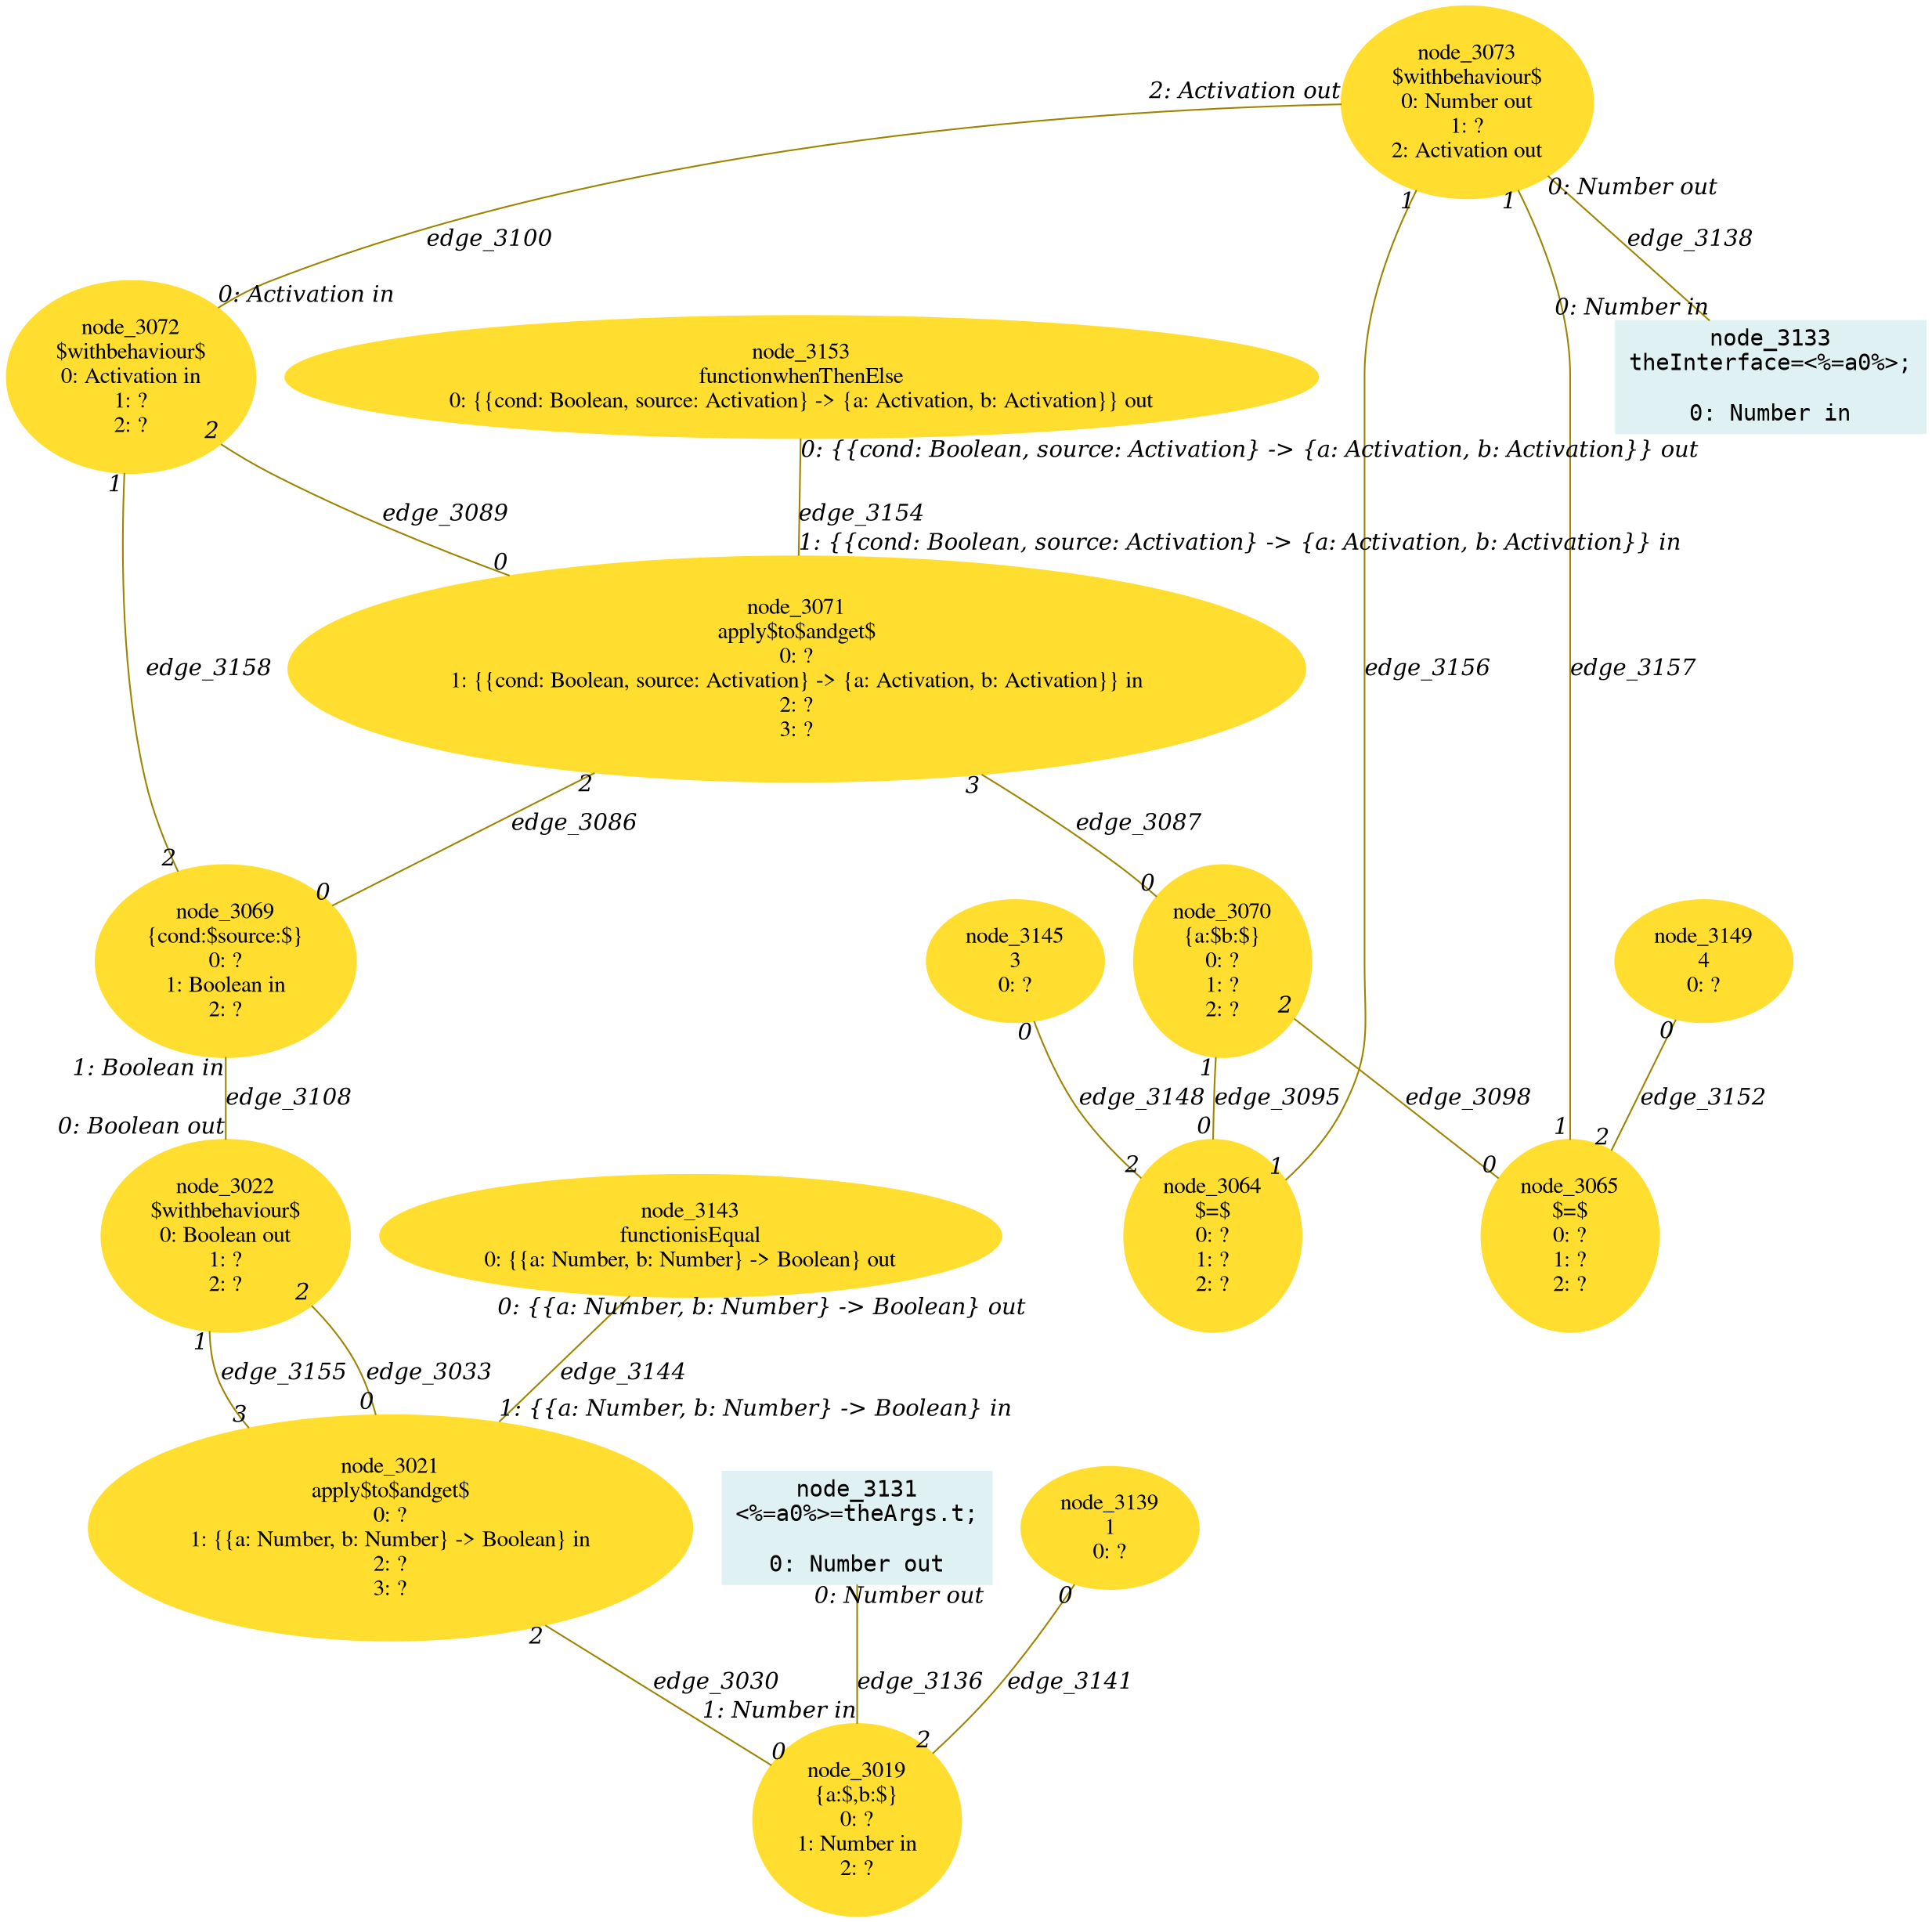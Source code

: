 digraph g{node_3019 [shape="ellipse", style="filled", color="#ffde2f", fontname="Times", label="node_3019
{a:$,b:$}
0: ?
1: Number in
2: ?" ]
node_3021 [shape="ellipse", style="filled", color="#ffde2f", fontname="Times", label="node_3021
apply$to$andget$
0: ?
1: {{a: Number, b: Number} -> Boolean} in
2: ?
3: ?" ]
node_3022 [shape="ellipse", style="filled", color="#ffde2f", fontname="Times", label="node_3022
$withbehaviour$
0: Boolean out
1: ?
2: ?" ]
node_3064 [shape="ellipse", style="filled", color="#ffde2f", fontname="Times", label="node_3064
$=$
0: ?
1: ?
2: ?" ]
node_3065 [shape="ellipse", style="filled", color="#ffde2f", fontname="Times", label="node_3065
$=$
0: ?
1: ?
2: ?" ]
node_3069 [shape="ellipse", style="filled", color="#ffde2f", fontname="Times", label="node_3069
{cond:$source:$}
0: ?
1: Boolean in
2: ?" ]
node_3070 [shape="ellipse", style="filled", color="#ffde2f", fontname="Times", label="node_3070
{a:$b:$}
0: ?
1: ?
2: ?" ]
node_3071 [shape="ellipse", style="filled", color="#ffde2f", fontname="Times", label="node_3071
apply$to$andget$
0: ?
1: {{cond: Boolean, source: Activation} -> {a: Activation, b: Activation}} in
2: ?
3: ?" ]
node_3072 [shape="ellipse", style="filled", color="#ffde2f", fontname="Times", label="node_3072
$withbehaviour$
0: Activation in
1: ?
2: ?" ]
node_3073 [shape="ellipse", style="filled", color="#ffde2f", fontname="Times", label="node_3073
$withbehaviour$
0: Number out
1: ?
2: Activation out" ]
node_3131 [shape="box", style="filled", color="#dff1f2", fontname="Courier", label="node_3131
<%=a0%>=theArgs.t;

0: Number out" ]
node_3133 [shape="box", style="filled", color="#dff1f2", fontname="Courier", label="node_3133
theInterface=<%=a0%>;

0: Number in" ]
node_3139 [shape="ellipse", style="filled", color="#ffde2f", fontname="Times", label="node_3139
1
0: ?" ]
node_3143 [shape="ellipse", style="filled", color="#ffde2f", fontname="Times", label="node_3143
functionisEqual
0: {{a: Number, b: Number} -> Boolean} out" ]
node_3145 [shape="ellipse", style="filled", color="#ffde2f", fontname="Times", label="node_3145
3
0: ?" ]
node_3149 [shape="ellipse", style="filled", color="#ffde2f", fontname="Times", label="node_3149
4
0: ?" ]
node_3153 [shape="ellipse", style="filled", color="#ffde2f", fontname="Times", label="node_3153
functionwhenThenElse
0: {{cond: Boolean, source: Activation} -> {a: Activation, b: Activation}} out" ]
node_3021 -> node_3019 [dir=none, arrowHead=none, fontname="Times-Italic", arrowsize=1, color="#9d8400", label="edge_3030",  headlabel="0", taillabel="2" ]
node_3022 -> node_3021 [dir=none, arrowHead=none, fontname="Times-Italic", arrowsize=1, color="#9d8400", label="edge_3033",  headlabel="0", taillabel="2" ]
node_3071 -> node_3069 [dir=none, arrowHead=none, fontname="Times-Italic", arrowsize=1, color="#9d8400", label="edge_3086",  headlabel="0", taillabel="2" ]
node_3071 -> node_3070 [dir=none, arrowHead=none, fontname="Times-Italic", arrowsize=1, color="#9d8400", label="edge_3087",  headlabel="0", taillabel="3" ]
node_3072 -> node_3071 [dir=none, arrowHead=none, fontname="Times-Italic", arrowsize=1, color="#9d8400", label="edge_3089",  headlabel="0", taillabel="2" ]
node_3070 -> node_3064 [dir=none, arrowHead=none, fontname="Times-Italic", arrowsize=1, color="#9d8400", label="edge_3095",  headlabel="0", taillabel="1" ]
node_3070 -> node_3065 [dir=none, arrowHead=none, fontname="Times-Italic", arrowsize=1, color="#9d8400", label="edge_3098",  headlabel="0", taillabel="2" ]
node_3073 -> node_3072 [dir=none, arrowHead=none, fontname="Times-Italic", arrowsize=1, color="#9d8400", label="edge_3100",  headlabel="0: Activation in", taillabel="2: Activation out" ]
node_3069 -> node_3022 [dir=none, arrowHead=none, fontname="Times-Italic", arrowsize=1, color="#9d8400", label="edge_3108",  headlabel="0: Boolean out", taillabel="1: Boolean in" ]
node_3131 -> node_3019 [dir=none, arrowHead=none, fontname="Times-Italic", arrowsize=1, color="#9d8400", label="edge_3136",  headlabel="1: Number in", taillabel="0: Number out" ]
node_3073 -> node_3133 [dir=none, arrowHead=none, fontname="Times-Italic", arrowsize=1, color="#9d8400", label="edge_3138",  headlabel="0: Number in", taillabel="0: Number out" ]
node_3139 -> node_3019 [dir=none, arrowHead=none, fontname="Times-Italic", arrowsize=1, color="#9d8400", label="edge_3141",  headlabel="2", taillabel="0" ]
node_3143 -> node_3021 [dir=none, arrowHead=none, fontname="Times-Italic", arrowsize=1, color="#9d8400", label="edge_3144",  headlabel="1: {{a: Number, b: Number} -> Boolean} in", taillabel="0: {{a: Number, b: Number} -> Boolean} out" ]
node_3145 -> node_3064 [dir=none, arrowHead=none, fontname="Times-Italic", arrowsize=1, color="#9d8400", label="edge_3148",  headlabel="2", taillabel="0" ]
node_3149 -> node_3065 [dir=none, arrowHead=none, fontname="Times-Italic", arrowsize=1, color="#9d8400", label="edge_3152",  headlabel="2", taillabel="0" ]
node_3153 -> node_3071 [dir=none, arrowHead=none, fontname="Times-Italic", arrowsize=1, color="#9d8400", label="edge_3154",  headlabel="1: {{cond: Boolean, source: Activation} -> {a: Activation, b: Activation}} in", taillabel="0: {{cond: Boolean, source: Activation} -> {a: Activation, b: Activation}} out" ]
node_3022 -> node_3021 [dir=none, arrowHead=none, fontname="Times-Italic", arrowsize=1, color="#9d8400", label="edge_3155",  headlabel="3", taillabel="1" ]
node_3073 -> node_3064 [dir=none, arrowHead=none, fontname="Times-Italic", arrowsize=1, color="#9d8400", label="edge_3156",  headlabel="1", taillabel="1" ]
node_3073 -> node_3065 [dir=none, arrowHead=none, fontname="Times-Italic", arrowsize=1, color="#9d8400", label="edge_3157",  headlabel="1", taillabel="1" ]
node_3072 -> node_3069 [dir=none, arrowHead=none, fontname="Times-Italic", arrowsize=1, color="#9d8400", label="edge_3158",  headlabel="2", taillabel="1" ]
}